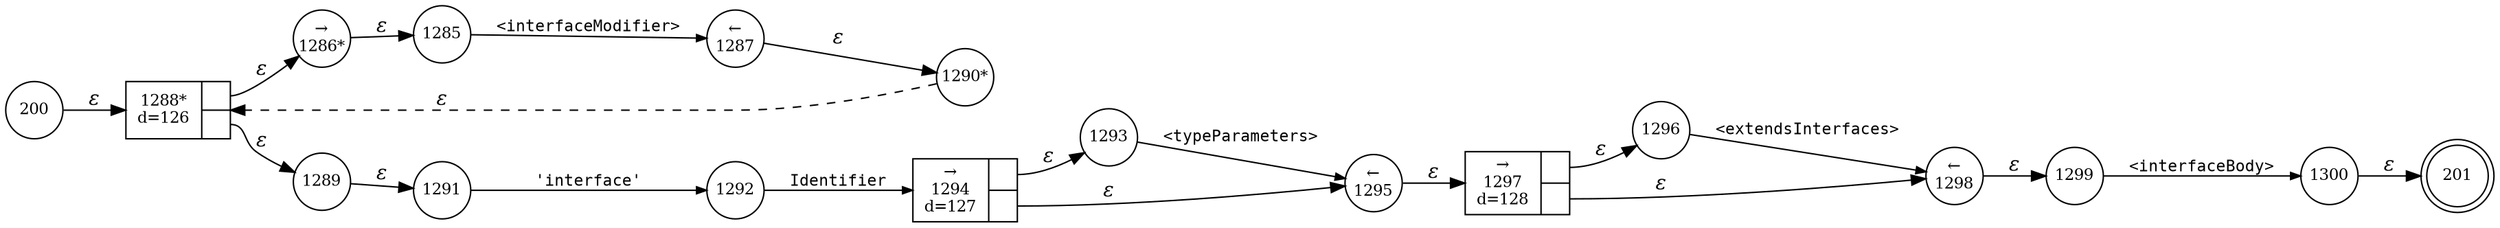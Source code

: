 digraph ATN {
rankdir=LR;
s201[fontsize=11, label="201", shape=doublecircle, fixedsize=true, width=.6];
s1285[fontsize=11,label="1285", shape=circle, fixedsize=true, width=.55, peripheries=1];
s1286[fontsize=11,label="&rarr;\n1286*", shape=circle, fixedsize=true, width=.55, peripheries=1];
s1287[fontsize=11,label="&larr;\n1287", shape=circle, fixedsize=true, width=.55, peripheries=1];
s200[fontsize=11,label="200", shape=circle, fixedsize=true, width=.55, peripheries=1];
s1288[fontsize=11,label="{1288*\nd=126|{<p0>|<p1>}}", shape=record, fixedsize=false, peripheries=1];
s1289[fontsize=11,label="1289", shape=circle, fixedsize=true, width=.55, peripheries=1];
s1290[fontsize=11,label="1290*", shape=circle, fixedsize=true, width=.55, peripheries=1];
s1291[fontsize=11,label="1291", shape=circle, fixedsize=true, width=.55, peripheries=1];
s1292[fontsize=11,label="1292", shape=circle, fixedsize=true, width=.55, peripheries=1];
s1293[fontsize=11,label="1293", shape=circle, fixedsize=true, width=.55, peripheries=1];
s1294[fontsize=11,label="{&rarr;\n1294\nd=127|{<p0>|<p1>}}", shape=record, fixedsize=false, peripheries=1];
s1295[fontsize=11,label="&larr;\n1295", shape=circle, fixedsize=true, width=.55, peripheries=1];
s1296[fontsize=11,label="1296", shape=circle, fixedsize=true, width=.55, peripheries=1];
s1297[fontsize=11,label="{&rarr;\n1297\nd=128|{<p0>|<p1>}}", shape=record, fixedsize=false, peripheries=1];
s1298[fontsize=11,label="&larr;\n1298", shape=circle, fixedsize=true, width=.55, peripheries=1];
s1299[fontsize=11,label="1299", shape=circle, fixedsize=true, width=.55, peripheries=1];
s1300[fontsize=11,label="1300", shape=circle, fixedsize=true, width=.55, peripheries=1];
s200 -> s1288 [fontname="Times-Italic", label="&epsilon;"];
s1288:p0 -> s1286 [fontname="Times-Italic", label="&epsilon;"];
s1288:p1 -> s1289 [fontname="Times-Italic", label="&epsilon;"];
s1286 -> s1285 [fontname="Times-Italic", label="&epsilon;"];
s1289 -> s1291 [fontname="Times-Italic", label="&epsilon;"];
s1285 -> s1287 [fontsize=11, fontname="Courier", arrowsize=.7, label = "<interfaceModifier>", arrowhead = normal];
s1291 -> s1292 [fontsize=11, fontname="Courier", arrowsize=.7, label = "'interface'", arrowhead = normal];
s1287 -> s1290 [fontname="Times-Italic", label="&epsilon;"];
s1292 -> s1294 [fontsize=11, fontname="Courier", arrowsize=.7, label = "Identifier", arrowhead = normal];
s1290 -> s1288 [fontname="Times-Italic", label="&epsilon;", style="dashed"];
s1294:p0 -> s1293 [fontname="Times-Italic", label="&epsilon;"];
s1294:p1 -> s1295 [fontname="Times-Italic", label="&epsilon;"];
s1293 -> s1295 [fontsize=11, fontname="Courier", arrowsize=.7, label = "<typeParameters>", arrowhead = normal];
s1295 -> s1297 [fontname="Times-Italic", label="&epsilon;"];
s1297:p0 -> s1296 [fontname="Times-Italic", label="&epsilon;"];
s1297:p1 -> s1298 [fontname="Times-Italic", label="&epsilon;"];
s1296 -> s1298 [fontsize=11, fontname="Courier", arrowsize=.7, label = "<extendsInterfaces>", arrowhead = normal];
s1298 -> s1299 [fontname="Times-Italic", label="&epsilon;"];
s1299 -> s1300 [fontsize=11, fontname="Courier", arrowsize=.7, label = "<interfaceBody>", arrowhead = normal];
s1300 -> s201 [fontname="Times-Italic", label="&epsilon;"];
}